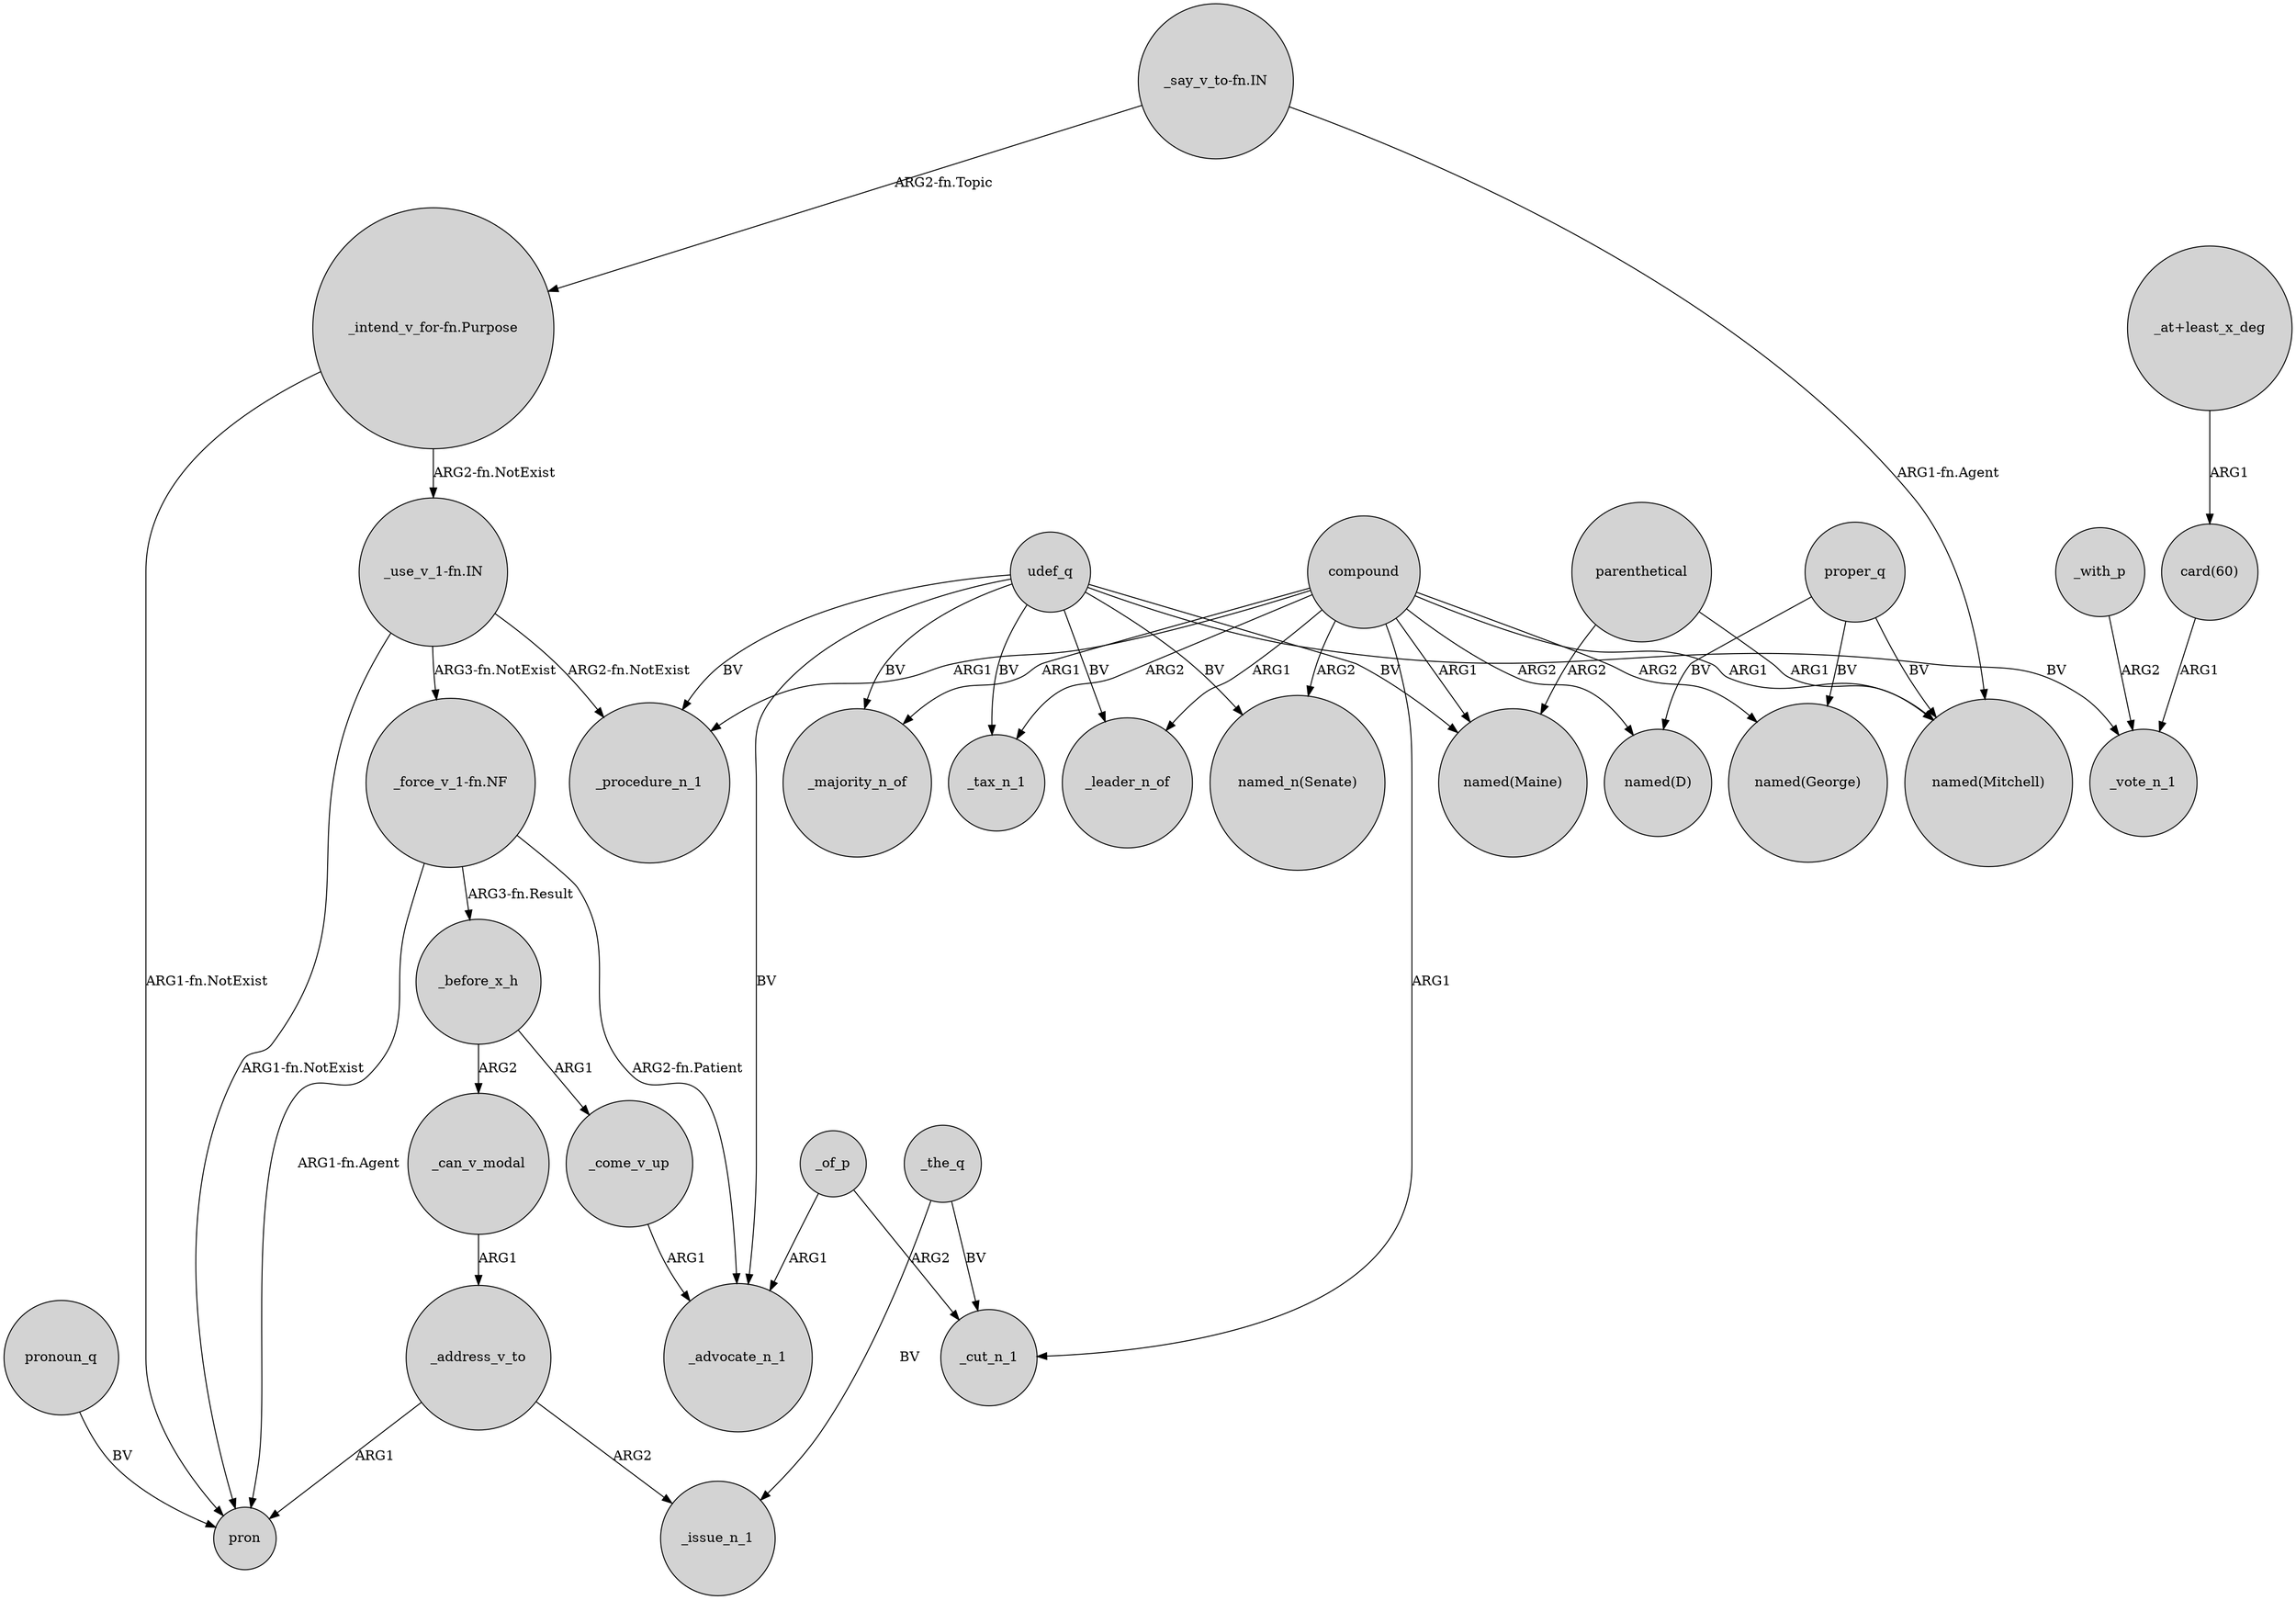 digraph {
	node [shape=circle style=filled]
	"_say_v_to-fn.IN" -> "named(Mitchell)" [label="ARG1-fn.Agent"]
	_with_p -> _vote_n_1 [label=ARG2]
	"_force_v_1-fn.NF" -> _advocate_n_1 [label="ARG2-fn.Patient"]
	_address_v_to -> _issue_n_1 [label=ARG2]
	"_say_v_to-fn.IN" -> "_intend_v_for-fn.Purpose" [label="ARG2-fn.Topic"]
	udef_q -> _procedure_n_1 [label=BV]
	_of_p -> _advocate_n_1 [label=ARG1]
	udef_q -> _advocate_n_1 [label=BV]
	_before_x_h -> _can_v_modal [label=ARG2]
	compound -> _leader_n_of [label=ARG1]
	compound -> "named(George)" [label=ARG2]
	compound -> _majority_n_of [label=ARG1]
	"_use_v_1-fn.IN" -> pron [label="ARG1-fn.NotExist"]
	parenthetical -> "named(Mitchell)" [label=ARG1]
	_the_q -> _cut_n_1 [label=BV]
	"_at+least_x_deg" -> "card(60)" [label=ARG1]
	_can_v_modal -> _address_v_to [label=ARG1]
	_the_q -> _issue_n_1 [label=BV]
	udef_q -> _majority_n_of [label=BV]
	"_use_v_1-fn.IN" -> "_force_v_1-fn.NF" [label="ARG3-fn.NotExist"]
	_before_x_h -> _come_v_up [label=ARG1]
	"_intend_v_for-fn.Purpose" -> pron [label="ARG1-fn.NotExist"]
	compound -> "named(Mitchell)" [label=ARG1]
	"_intend_v_for-fn.Purpose" -> "_use_v_1-fn.IN" [label="ARG2-fn.NotExist"]
	pronoun_q -> pron [label=BV]
	udef_q -> _tax_n_1 [label=BV]
	"_use_v_1-fn.IN" -> _procedure_n_1 [label="ARG2-fn.NotExist"]
	compound -> _cut_n_1 [label=ARG1]
	"_force_v_1-fn.NF" -> _before_x_h [label="ARG3-fn.Result"]
	compound -> "named_n(Senate)" [label=ARG2]
	_come_v_up -> _advocate_n_1 [label=ARG1]
	compound -> "named(D)" [label=ARG2]
	proper_q -> "named(George)" [label=BV]
	proper_q -> "named(Mitchell)" [label=BV]
	udef_q -> "named_n(Senate)" [label=BV]
	"_force_v_1-fn.NF" -> pron [label="ARG1-fn.Agent"]
	udef_q -> _vote_n_1 [label=BV]
	proper_q -> "named(D)" [label=BV]
	compound -> _procedure_n_1 [label=ARG1]
	udef_q -> "named(Maine)" [label=BV]
	compound -> "named(Maine)" [label=ARG1]
	_of_p -> _cut_n_1 [label=ARG2]
	compound -> _tax_n_1 [label=ARG2]
	_address_v_to -> pron [label=ARG1]
	"card(60)" -> _vote_n_1 [label=ARG1]
	udef_q -> _leader_n_of [label=BV]
	parenthetical -> "named(Maine)" [label=ARG2]
}

